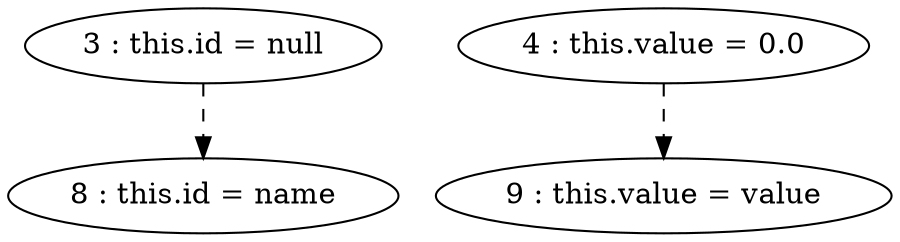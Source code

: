 digraph G {
"3 : this.id = null"
"3 : this.id = null" -> "8 : this.id = name" [style=dashed]
"4 : this.value = 0.0"
"4 : this.value = 0.0" -> "9 : this.value = value" [style=dashed]
"8 : this.id = name"
"9 : this.value = value"
}